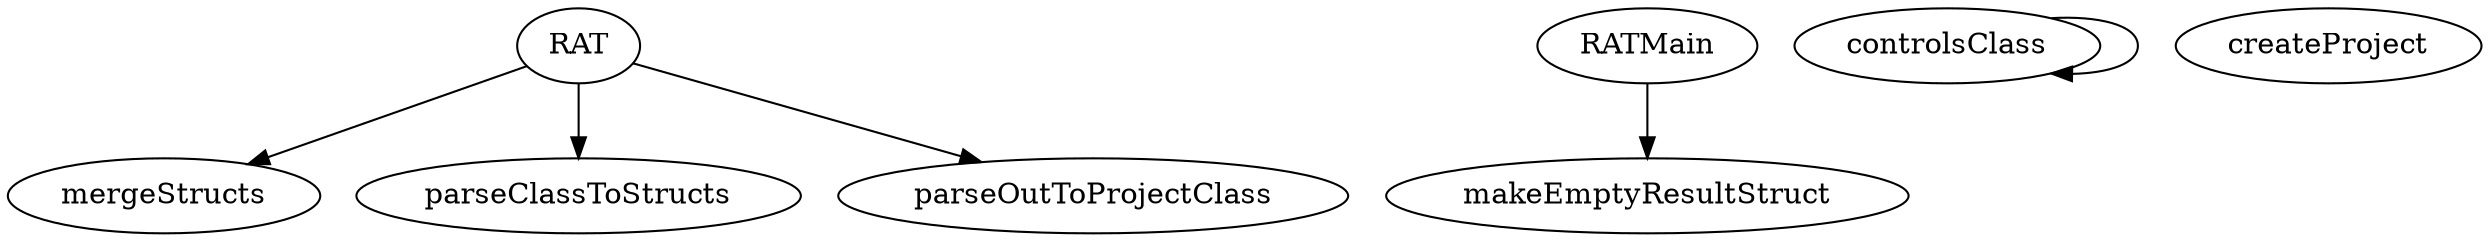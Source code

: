 /* Created by mdot for Matlab */
digraph m2html {
  RAT -> mergeStructs;
  RAT -> parseClassToStructs;
  RAT -> parseOutToProjectClass;
  RATMain -> makeEmptyResultStruct;
  controlsClass -> controlsClass;

  RAT [URL="RAT.html"];
  RATMain [URL="RATMain.html"];
  controlsClass [URL="controlsClass.html"];
  createProject [URL="createProject.html"];
  makeEmptyResultStruct [URL="makeEmptyResultStruct.html"];
  mergeStructs [URL="mergeStructs.html"];
  parseClassToStructs [URL="parseClassToStructs.html"];
  parseOutToProjectClass [URL="parseOutToProjectClass.html"];
}